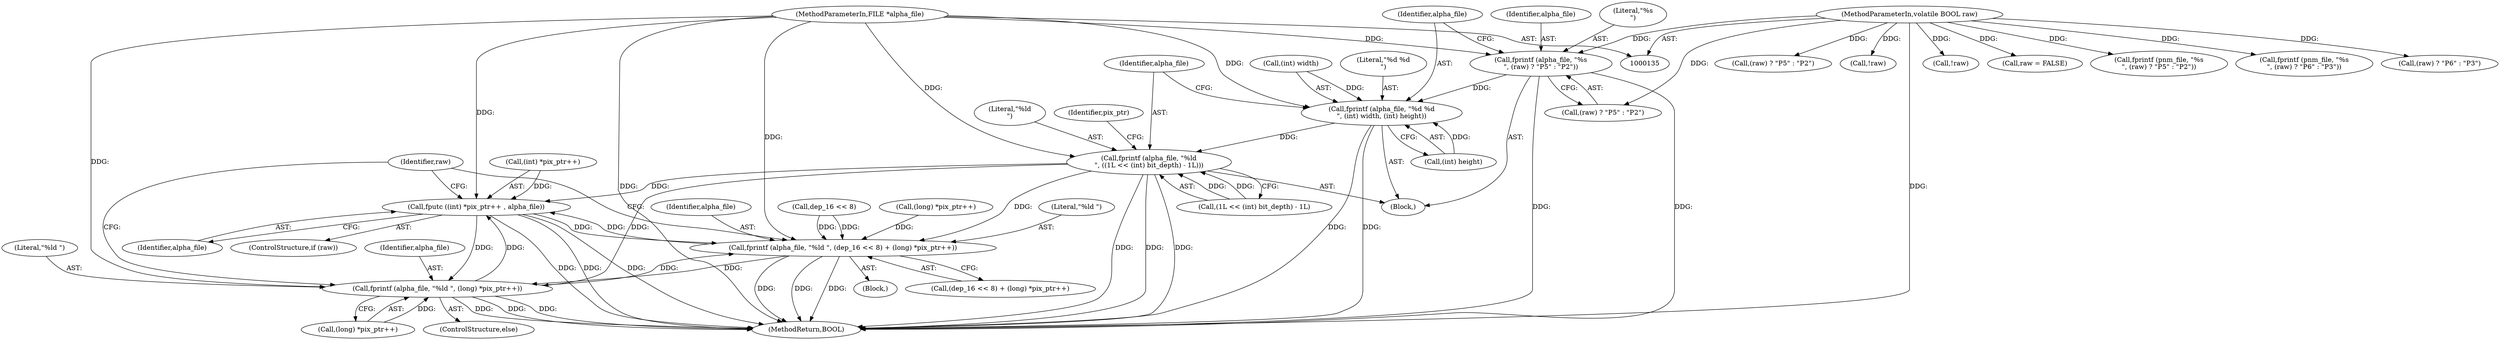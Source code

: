 digraph "0_Android_9d4853418ab2f754c2b63e091c29c5529b8b86ca_157@API" {
"1000572" [label="(Call,fprintf (alpha_file, \"%s\n\", (raw) ? \"P5\" : \"P2\"))"];
"1000138" [label="(MethodParameterIn,FILE *alpha_file)"];
"1000139" [label="(MethodParameterIn,volatile BOOL raw)"];
"1000579" [label="(Call,fprintf (alpha_file, \"%d %d\n\", (int) width, (int) height))"];
"1000588" [label="(Call,fprintf (alpha_file, \"%ld\n\", ((1L << (int) bit_depth) - 1L)))"];
"1000699" [label="(Call,fputc ((int) *pix_ptr++ , alpha_file))"];
"1000719" [label="(Call,fprintf (alpha_file, \"%ld \", (dep_16 << 8) + (long) *pix_ptr++))"];
"1000732" [label="(Call,fprintf (alpha_file, \"%ld \", (long) *pix_ptr++))"];
"1000726" [label="(Call,(long) *pix_ptr++)"];
"1000711" [label="(Block,)"];
"1000571" [label="(Block,)"];
"1000591" [label="(Call,(1L << (int) bit_depth) - 1L)"];
"1000723" [label="(Call,dep_16 << 8)"];
"1000580" [label="(Identifier,alpha_file)"];
"1000742" [label="(Identifier,raw)"];
"1000699" [label="(Call,fputc ((int) *pix_ptr++ , alpha_file))"];
"1000502" [label="(Call,(raw) ? \"P5\" : \"P2\")"];
"1000705" [label="(Identifier,alpha_file)"];
"1000753" [label="(Call,!raw)"];
"1000138" [label="(MethodParameterIn,FILE *alpha_file)"];
"1000579" [label="(Call,fprintf (alpha_file, \"%d %d\n\", (int) width, (int) height))"];
"1000722" [label="(Call,(dep_16 << 8) + (long) *pix_ptr++)"];
"1000590" [label="(Literal,\"%ld\n\")"];
"1000585" [label="(Call,(int) height)"];
"1000599" [label="(Identifier,pix_ptr)"];
"1000588" [label="(Call,fprintf (alpha_file, \"%ld\n\", ((1L << (int) bit_depth) - 1L)))"];
"1000582" [label="(Call,(int) width)"];
"1000573" [label="(Identifier,alpha_file)"];
"1000575" [label="(Call,(raw) ? \"P5\" : \"P2\")"];
"1000581" [label="(Literal,\"%d %d\n\")"];
"1000735" [label="(Call,(long) *pix_ptr++)"];
"1000741" [label="(Call,!raw)"];
"1000335" [label="(Call,raw = FALSE)"];
"1000721" [label="(Literal,\"%ld \")"];
"1000499" [label="(Call,fprintf (pnm_file, \"%s\n\", (raw) ? \"P5\" : \"P2\"))"];
"1000734" [label="(Literal,\"%ld \")"];
"1000535" [label="(Call,fprintf (pnm_file, \"%s\n\", (raw) ? \"P6\" : \"P3\"))"];
"1000697" [label="(ControlStructure,if (raw))"];
"1000538" [label="(Call,(raw) ? \"P6\" : \"P3\")"];
"1000732" [label="(Call,fprintf (alpha_file, \"%ld \", (long) *pix_ptr++))"];
"1000574" [label="(Literal,\"%s\n\")"];
"1000719" [label="(Call,fprintf (alpha_file, \"%ld \", (dep_16 << 8) + (long) *pix_ptr++))"];
"1000139" [label="(MethodParameterIn,volatile BOOL raw)"];
"1000720" [label="(Identifier,alpha_file)"];
"1000782" [label="(MethodReturn,BOOL)"];
"1000572" [label="(Call,fprintf (alpha_file, \"%s\n\", (raw) ? \"P5\" : \"P2\"))"];
"1000589" [label="(Identifier,alpha_file)"];
"1000731" [label="(ControlStructure,else)"];
"1000733" [label="(Identifier,alpha_file)"];
"1000700" [label="(Call,(int) *pix_ptr++)"];
"1000572" -> "1000571"  [label="AST: "];
"1000572" -> "1000575"  [label="CFG: "];
"1000573" -> "1000572"  [label="AST: "];
"1000574" -> "1000572"  [label="AST: "];
"1000575" -> "1000572"  [label="AST: "];
"1000580" -> "1000572"  [label="CFG: "];
"1000572" -> "1000782"  [label="DDG: "];
"1000572" -> "1000782"  [label="DDG: "];
"1000138" -> "1000572"  [label="DDG: "];
"1000139" -> "1000572"  [label="DDG: "];
"1000572" -> "1000579"  [label="DDG: "];
"1000138" -> "1000135"  [label="AST: "];
"1000138" -> "1000782"  [label="DDG: "];
"1000138" -> "1000579"  [label="DDG: "];
"1000138" -> "1000588"  [label="DDG: "];
"1000138" -> "1000699"  [label="DDG: "];
"1000138" -> "1000719"  [label="DDG: "];
"1000138" -> "1000732"  [label="DDG: "];
"1000139" -> "1000135"  [label="AST: "];
"1000139" -> "1000782"  [label="DDG: "];
"1000139" -> "1000335"  [label="DDG: "];
"1000139" -> "1000499"  [label="DDG: "];
"1000139" -> "1000502"  [label="DDG: "];
"1000139" -> "1000535"  [label="DDG: "];
"1000139" -> "1000538"  [label="DDG: "];
"1000139" -> "1000575"  [label="DDG: "];
"1000139" -> "1000741"  [label="DDG: "];
"1000139" -> "1000753"  [label="DDG: "];
"1000579" -> "1000571"  [label="AST: "];
"1000579" -> "1000585"  [label="CFG: "];
"1000580" -> "1000579"  [label="AST: "];
"1000581" -> "1000579"  [label="AST: "];
"1000582" -> "1000579"  [label="AST: "];
"1000585" -> "1000579"  [label="AST: "];
"1000589" -> "1000579"  [label="CFG: "];
"1000579" -> "1000782"  [label="DDG: "];
"1000579" -> "1000782"  [label="DDG: "];
"1000582" -> "1000579"  [label="DDG: "];
"1000585" -> "1000579"  [label="DDG: "];
"1000579" -> "1000588"  [label="DDG: "];
"1000588" -> "1000571"  [label="AST: "];
"1000588" -> "1000591"  [label="CFG: "];
"1000589" -> "1000588"  [label="AST: "];
"1000590" -> "1000588"  [label="AST: "];
"1000591" -> "1000588"  [label="AST: "];
"1000599" -> "1000588"  [label="CFG: "];
"1000588" -> "1000782"  [label="DDG: "];
"1000588" -> "1000782"  [label="DDG: "];
"1000588" -> "1000782"  [label="DDG: "];
"1000591" -> "1000588"  [label="DDG: "];
"1000591" -> "1000588"  [label="DDG: "];
"1000588" -> "1000699"  [label="DDG: "];
"1000588" -> "1000719"  [label="DDG: "];
"1000588" -> "1000732"  [label="DDG: "];
"1000699" -> "1000697"  [label="AST: "];
"1000699" -> "1000705"  [label="CFG: "];
"1000700" -> "1000699"  [label="AST: "];
"1000705" -> "1000699"  [label="AST: "];
"1000742" -> "1000699"  [label="CFG: "];
"1000699" -> "1000782"  [label="DDG: "];
"1000699" -> "1000782"  [label="DDG: "];
"1000699" -> "1000782"  [label="DDG: "];
"1000700" -> "1000699"  [label="DDG: "];
"1000719" -> "1000699"  [label="DDG: "];
"1000732" -> "1000699"  [label="DDG: "];
"1000699" -> "1000719"  [label="DDG: "];
"1000699" -> "1000732"  [label="DDG: "];
"1000719" -> "1000711"  [label="AST: "];
"1000719" -> "1000722"  [label="CFG: "];
"1000720" -> "1000719"  [label="AST: "];
"1000721" -> "1000719"  [label="AST: "];
"1000722" -> "1000719"  [label="AST: "];
"1000742" -> "1000719"  [label="CFG: "];
"1000719" -> "1000782"  [label="DDG: "];
"1000719" -> "1000782"  [label="DDG: "];
"1000719" -> "1000782"  [label="DDG: "];
"1000732" -> "1000719"  [label="DDG: "];
"1000723" -> "1000719"  [label="DDG: "];
"1000723" -> "1000719"  [label="DDG: "];
"1000726" -> "1000719"  [label="DDG: "];
"1000719" -> "1000732"  [label="DDG: "];
"1000732" -> "1000731"  [label="AST: "];
"1000732" -> "1000735"  [label="CFG: "];
"1000733" -> "1000732"  [label="AST: "];
"1000734" -> "1000732"  [label="AST: "];
"1000735" -> "1000732"  [label="AST: "];
"1000742" -> "1000732"  [label="CFG: "];
"1000732" -> "1000782"  [label="DDG: "];
"1000732" -> "1000782"  [label="DDG: "];
"1000732" -> "1000782"  [label="DDG: "];
"1000735" -> "1000732"  [label="DDG: "];
}
